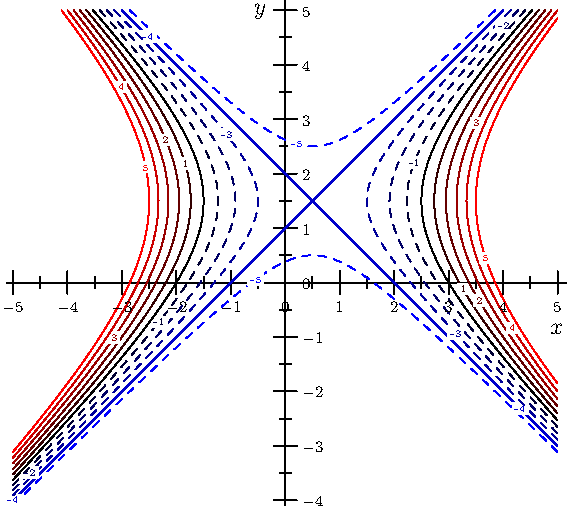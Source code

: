 size(10cm,0);
import contour;
import stats;
import graph;

xlimits( -5, 5);  
ylimits( -4, 5);  
yaxis( "$y$" , Ticks(Label(currentpen+fontsize(8),align=E)));
xaxis( "$x$", Ticks(Label(currentpen+fontsize(8))));

real f(real x, real y) {return x^2-x-y^2+3y-6;}

int min=-5,
  max=5,
  n=max-min+1;

real[] value=sequence(min,max);

pen[] p=sequence(new pen(int i) {
    return (value[i] >= 0 ? solid : dashed) + 
    (value[i] >= 0 ? (value[i]/max)*red : (value[i]/min)*blue) + 
    fontsize(4);
  },n);

Label[] Labels=sequence(new Label(int i) {
    return Label(value[i] != 0 ? (string) value[i] : "",Relative(unitrand()),(0,0),
                 UnFill(1bp));
  },n);

draw(Labels,contour(f,(-5,-5),(5,5),value),p);